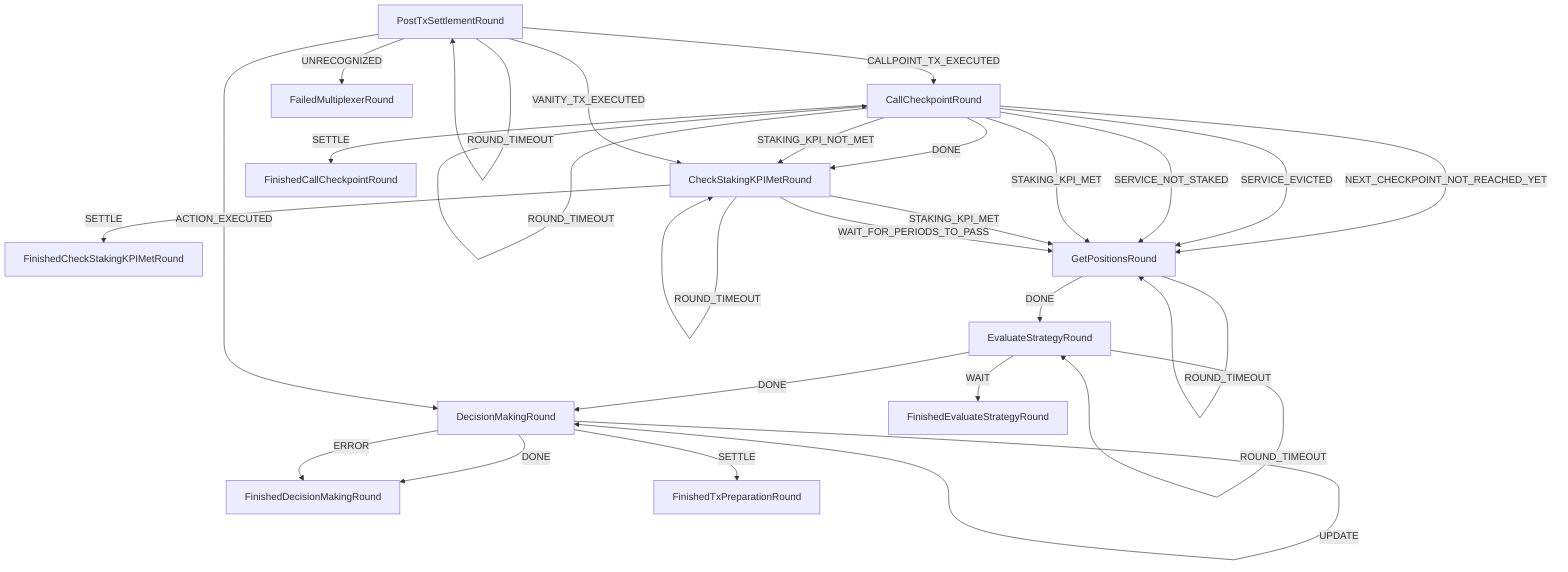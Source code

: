 graph TD
  CallCheckpointRound
  CallCheckpointRound
  CheckStakingKPIMetRound
  DecisionMakingRound
  EvaluateStrategyRound
  FailedMultiplexerRound
  FinishedCallCheckpointRound
  FinishedCheckStakingKPIMetRound
  FinishedDecisionMakingRound
  FinishedEvaluateStrategyRound
  FinishedTxPreparationRound
  GetPositionsRound
  PostTxSettlementRound
  CallCheckpointRound -->|DONE| CheckStakingKPIMetRound
  CallCheckpointRound -->|NEXT_CHECKPOINT_NOT_REACHED_YET| GetPositionsRound
  CallCheckpointRound -->|NO_MAJORITY| CallCheckpointRound
  CallCheckpointRound -->|ROUND_TIMEOUT| CallCheckpointRound
  CallCheckpointRound -->|SETTLE| FinishedCallCheckpointRound
  CallCheckpointRound -->|SERVICE_EVICTED| GetPositionsRound
  CallCheckpointRound -->|SERVICE_NOT_STAKED| GetPositionsRound
  CallCheckpointRound -->|STAKING_KPI_NOT_MET| CheckStakingKPIMetRound
  CallCheckpointRound -->|STAKING_KPI_MET| GetPositionsRound
  CheckStakingKPIMetRound -->|STAKING_KPI_MET| GetPositionsRound
  CheckStakingKPIMetRound -->|NO_MAJORITY| CheckStakingKPIMetRound
  CheckStakingKPIMetRound -->|ROUND_TIMEOUT| CheckStakingKPIMetRound
  CheckStakingKPIMetRound -->|SETTLE| FinishedCheckStakingKPIMetRound
  CheckStakingKPIMetRound -->|WAIT_FOR_PERIODS_TO_PASS| GetPositionsRound
  DecisionMakingRound -->|DONE| FinishedDecisionMakingRound
  DecisionMakingRound -->|ERROR| FinishedDecisionMakingRound
  DecisionMakingRound -->|NO_MAJORITY| DecisionMakingRound
  DecisionMakingRound -->|ROUND_TIMEOUT| DecisionMakingRound
  DecisionMakingRound -->|UPDATE| DecisionMakingRound
  DecisionMakingRound -->|SETTLE| FinishedTxPreparationRound
  EvaluateStrategyRound -->|DONE| DecisionMakingRound
  EvaluateStrategyRound -->|NO_MAJORITY| EvaluateStrategyRound
  EvaluateStrategyRound -->|ROUND_TIMEOUT| EvaluateStrategyRound
  EvaluateStrategyRound -->|WAIT| FinishedEvaluateStrategyRound
  GetPositionsRound -->|DONE| EvaluateStrategyRound
  GetPositionsRound -->|NO_MAJORITY| GetPositionsRound
  GetPositionsRound -->|ROUND_TIMEOUT| GetPositionsRound
  PostTxSettlementRound -->|ACTION_EXECUTED| DecisionMakingRound
  PostTxSettlementRound -->|CALLPOINT_TX_EXECUTED| CallCheckpointRound
  PostTxSettlementRound -->|VANITY_TX_EXECUTED| CheckStakingKPIMetRound
  PostTxSettlementRound -->|ROUND_TIMEOUT| PostTxSettlementRound
  PostTxSettlementRound -->|UNRECOGNIZED| FailedMultiplexerRound